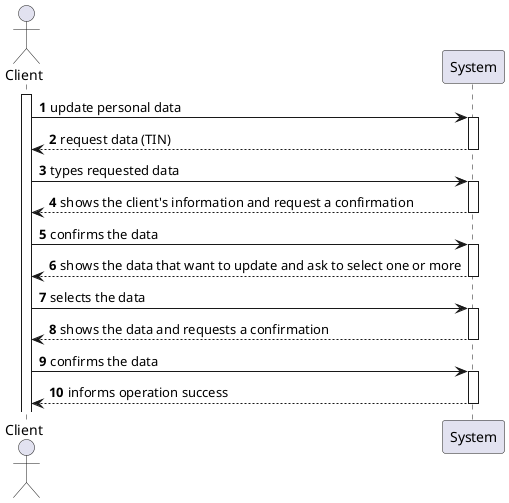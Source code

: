 @startuml
'https://plantuml.com/sequence-diagram

autonumber

actor "Client" as C
activate C
C -> System ++: update personal data
System -->  C --: request data (TIN)
C -> System ++: types requested data
System --> C --: shows the client's information and request a confirmation
C -> System ++: confirms the data
System --> C --: shows the data that want to update and ask to select one or more
C -> System ++: selects the data
System --> C --: shows the data and requests a confirmation
C -> System ++: confirms the data
System --> C --: informs operation success
@enduml